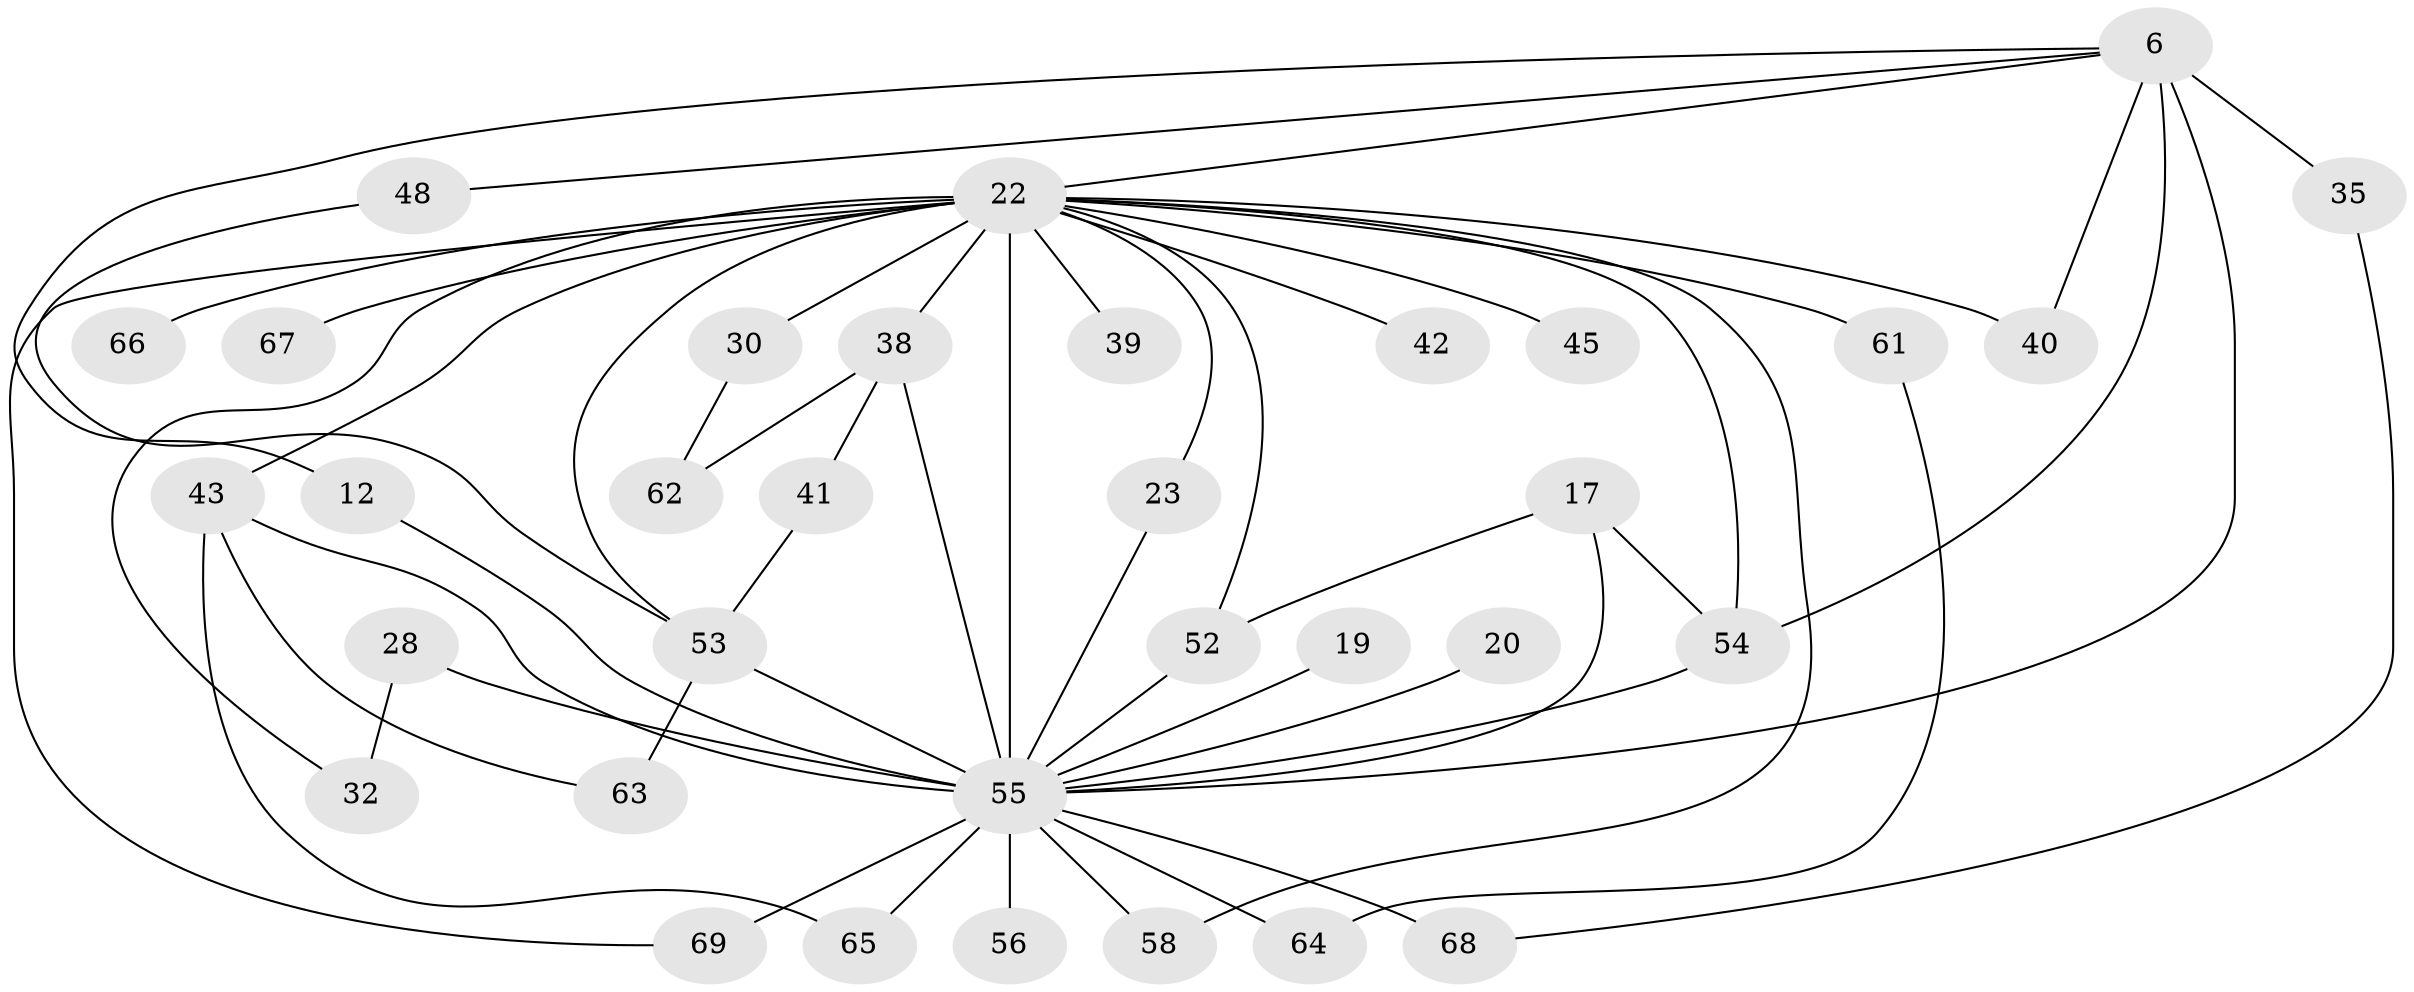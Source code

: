 // original degree distribution, {16: 0.028985507246376812, 12: 0.014492753623188406, 18: 0.043478260869565216, 17: 0.028985507246376812, 13: 0.014492753623188406, 21: 0.014492753623188406, 4: 0.10144927536231885, 2: 0.4782608695652174, 5: 0.043478260869565216, 6: 0.014492753623188406, 3: 0.21739130434782608}
// Generated by graph-tools (version 1.1) at 2025/47/03/04/25 21:47:39]
// undirected, 34 vertices, 55 edges
graph export_dot {
graph [start="1"]
  node [color=gray90,style=filled];
  6 [super="+2"];
  12;
  17;
  19;
  20;
  22 [super="+21+13+9+7"];
  23;
  28;
  30;
  32;
  35;
  38 [super="+34+26"];
  39;
  40;
  41;
  42;
  43 [super="+36"];
  45;
  48;
  52 [super="+37"];
  53 [super="+31"];
  54 [super="+44+46"];
  55 [super="+3+18"];
  56 [super="+29+50"];
  58;
  61 [super="+14"];
  62;
  63;
  64;
  65;
  66;
  67;
  68 [super="+60"];
  69 [super="+47+57+51"];
  6 -- 12;
  6 -- 35 [weight=2];
  6 -- 40;
  6 -- 48;
  6 -- 22 [weight=8];
  6 -- 54;
  6 -- 55 [weight=9];
  12 -- 55;
  17 -- 54 [weight=2];
  17 -- 52;
  17 -- 55 [weight=2];
  19 -- 55 [weight=2];
  20 -- 55 [weight=2];
  22 -- 39 [weight=2];
  22 -- 66 [weight=2];
  22 -- 67 [weight=2];
  22 -- 23;
  22 -- 30 [weight=2];
  22 -- 42 [weight=2];
  22 -- 43 [weight=3];
  22 -- 52;
  22 -- 55 [weight=20];
  22 -- 58;
  22 -- 61 [weight=3];
  22 -- 32;
  22 -- 40;
  22 -- 45;
  22 -- 53 [weight=3];
  22 -- 54;
  22 -- 38 [weight=3];
  22 -- 69 [weight=3];
  23 -- 55;
  28 -- 32;
  28 -- 55 [weight=2];
  30 -- 62;
  35 -- 68;
  38 -- 62;
  38 -- 41;
  38 -- 55;
  41 -- 53;
  43 -- 65;
  43 -- 63;
  43 -- 55;
  48 -- 53;
  52 -- 55;
  53 -- 63;
  53 -- 55 [weight=2];
  54 -- 55;
  55 -- 64;
  55 -- 68 [weight=2];
  55 -- 56 [weight=4];
  55 -- 58;
  55 -- 69 [weight=5];
  55 -- 65;
  61 -- 64;
}
